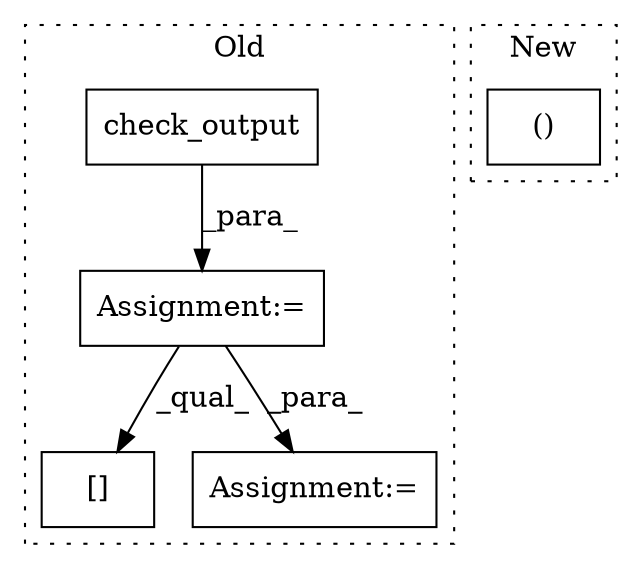 digraph G {
subgraph cluster0 {
1 [label="check_output" a="32" s="2710,2789" l="13,1" shape="box"];
3 [label="Assignment:=" a="7" s="2853" l="1" shape="box"];
4 [label="[]" a="2" s="2983,2990" l="6,1" shape="box"];
5 [label="Assignment:=" a="7" s="2920" l="7" shape="box"];
label = "Old";
style="dotted";
}
subgraph cluster1 {
2 [label="()" a="106" s="3195" l="62" shape="box"];
label = "New";
style="dotted";
}
1 -> 3 [label="_para_"];
3 -> 4 [label="_qual_"];
3 -> 5 [label="_para_"];
}